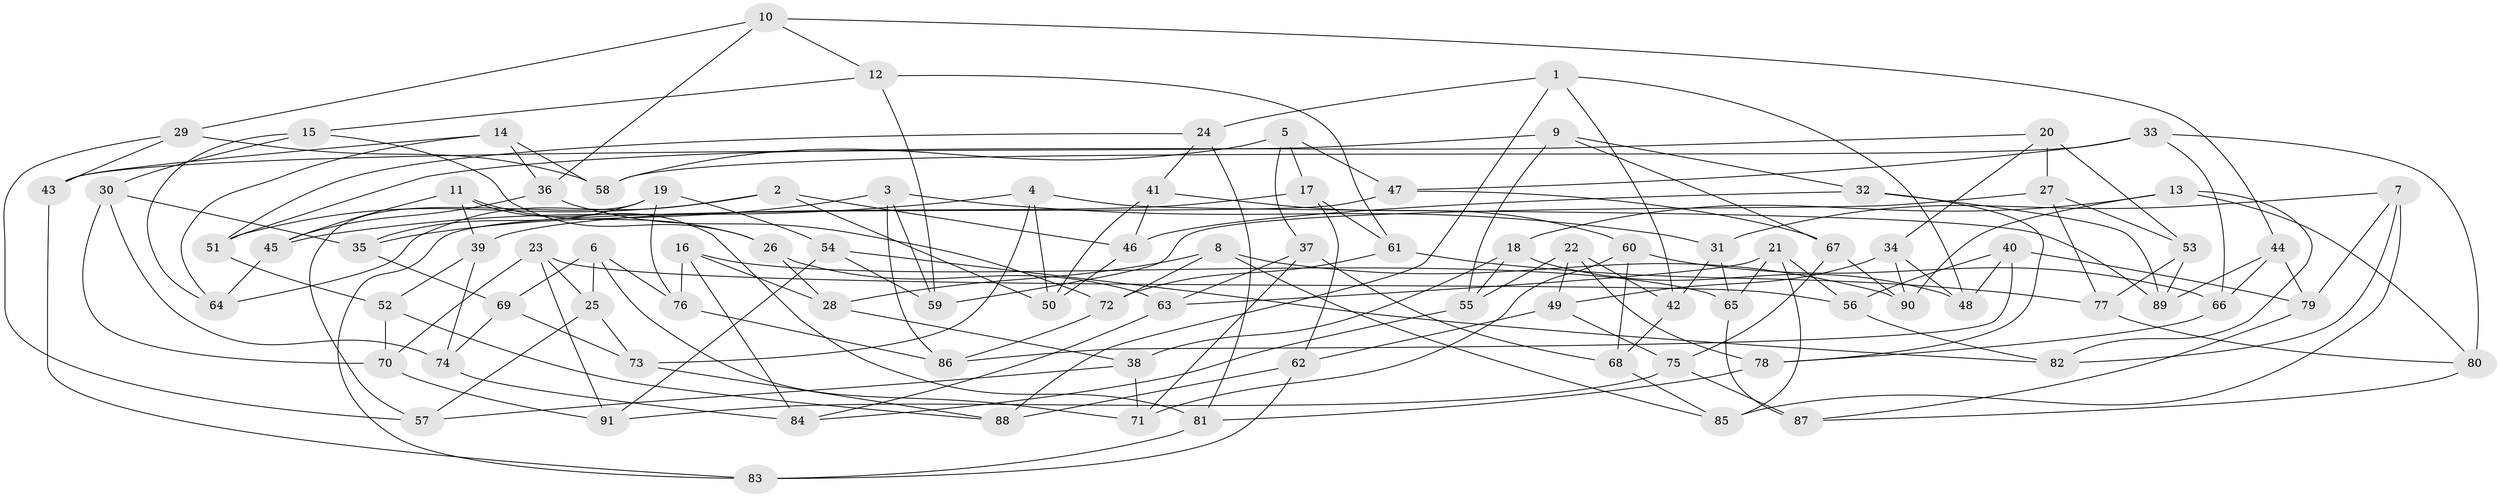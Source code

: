 // Generated by graph-tools (version 1.1) at 2025/50/03/09/25 03:50:55]
// undirected, 91 vertices, 182 edges
graph export_dot {
graph [start="1"]
  node [color=gray90,style=filled];
  1;
  2;
  3;
  4;
  5;
  6;
  7;
  8;
  9;
  10;
  11;
  12;
  13;
  14;
  15;
  16;
  17;
  18;
  19;
  20;
  21;
  22;
  23;
  24;
  25;
  26;
  27;
  28;
  29;
  30;
  31;
  32;
  33;
  34;
  35;
  36;
  37;
  38;
  39;
  40;
  41;
  42;
  43;
  44;
  45;
  46;
  47;
  48;
  49;
  50;
  51;
  52;
  53;
  54;
  55;
  56;
  57;
  58;
  59;
  60;
  61;
  62;
  63;
  64;
  65;
  66;
  67;
  68;
  69;
  70;
  71;
  72;
  73;
  74;
  75;
  76;
  77;
  78;
  79;
  80;
  81;
  82;
  83;
  84;
  85;
  86;
  87;
  88;
  89;
  90;
  91;
  1 -- 48;
  1 -- 88;
  1 -- 24;
  1 -- 42;
  2 -- 50;
  2 -- 64;
  2 -- 51;
  2 -- 46;
  3 -- 31;
  3 -- 86;
  3 -- 35;
  3 -- 59;
  4 -- 50;
  4 -- 89;
  4 -- 45;
  4 -- 73;
  5 -- 58;
  5 -- 17;
  5 -- 37;
  5 -- 47;
  6 -- 71;
  6 -- 25;
  6 -- 76;
  6 -- 69;
  7 -- 79;
  7 -- 31;
  7 -- 85;
  7 -- 82;
  8 -- 85;
  8 -- 28;
  8 -- 90;
  8 -- 72;
  9 -- 43;
  9 -- 32;
  9 -- 67;
  9 -- 55;
  10 -- 44;
  10 -- 29;
  10 -- 12;
  10 -- 36;
  11 -- 39;
  11 -- 26;
  11 -- 81;
  11 -- 45;
  12 -- 61;
  12 -- 59;
  12 -- 15;
  13 -- 82;
  13 -- 18;
  13 -- 80;
  13 -- 90;
  14 -- 64;
  14 -- 36;
  14 -- 43;
  14 -- 58;
  15 -- 64;
  15 -- 26;
  15 -- 30;
  16 -- 84;
  16 -- 76;
  16 -- 65;
  16 -- 28;
  17 -- 39;
  17 -- 62;
  17 -- 61;
  18 -- 48;
  18 -- 55;
  18 -- 38;
  19 -- 57;
  19 -- 35;
  19 -- 54;
  19 -- 76;
  20 -- 34;
  20 -- 53;
  20 -- 27;
  20 -- 51;
  21 -- 85;
  21 -- 65;
  21 -- 63;
  21 -- 56;
  22 -- 42;
  22 -- 78;
  22 -- 49;
  22 -- 55;
  23 -- 25;
  23 -- 56;
  23 -- 70;
  23 -- 91;
  24 -- 41;
  24 -- 81;
  24 -- 51;
  25 -- 73;
  25 -- 57;
  26 -- 63;
  26 -- 28;
  27 -- 59;
  27 -- 53;
  27 -- 77;
  28 -- 38;
  29 -- 58;
  29 -- 57;
  29 -- 43;
  30 -- 70;
  30 -- 35;
  30 -- 74;
  31 -- 42;
  31 -- 65;
  32 -- 46;
  32 -- 89;
  32 -- 78;
  33 -- 66;
  33 -- 47;
  33 -- 80;
  33 -- 58;
  34 -- 90;
  34 -- 48;
  34 -- 49;
  35 -- 69;
  36 -- 72;
  36 -- 45;
  37 -- 68;
  37 -- 71;
  37 -- 63;
  38 -- 71;
  38 -- 57;
  39 -- 52;
  39 -- 74;
  40 -- 79;
  40 -- 86;
  40 -- 56;
  40 -- 48;
  41 -- 46;
  41 -- 50;
  41 -- 60;
  42 -- 68;
  43 -- 83;
  44 -- 89;
  44 -- 79;
  44 -- 66;
  45 -- 64;
  46 -- 50;
  47 -- 67;
  47 -- 83;
  49 -- 75;
  49 -- 62;
  51 -- 52;
  52 -- 88;
  52 -- 70;
  53 -- 89;
  53 -- 77;
  54 -- 82;
  54 -- 59;
  54 -- 91;
  55 -- 84;
  56 -- 82;
  60 -- 66;
  60 -- 68;
  60 -- 71;
  61 -- 77;
  61 -- 72;
  62 -- 88;
  62 -- 83;
  63 -- 84;
  65 -- 87;
  66 -- 78;
  67 -- 75;
  67 -- 90;
  68 -- 85;
  69 -- 73;
  69 -- 74;
  70 -- 91;
  72 -- 86;
  73 -- 88;
  74 -- 84;
  75 -- 91;
  75 -- 87;
  76 -- 86;
  77 -- 80;
  78 -- 81;
  79 -- 87;
  80 -- 87;
  81 -- 83;
}
